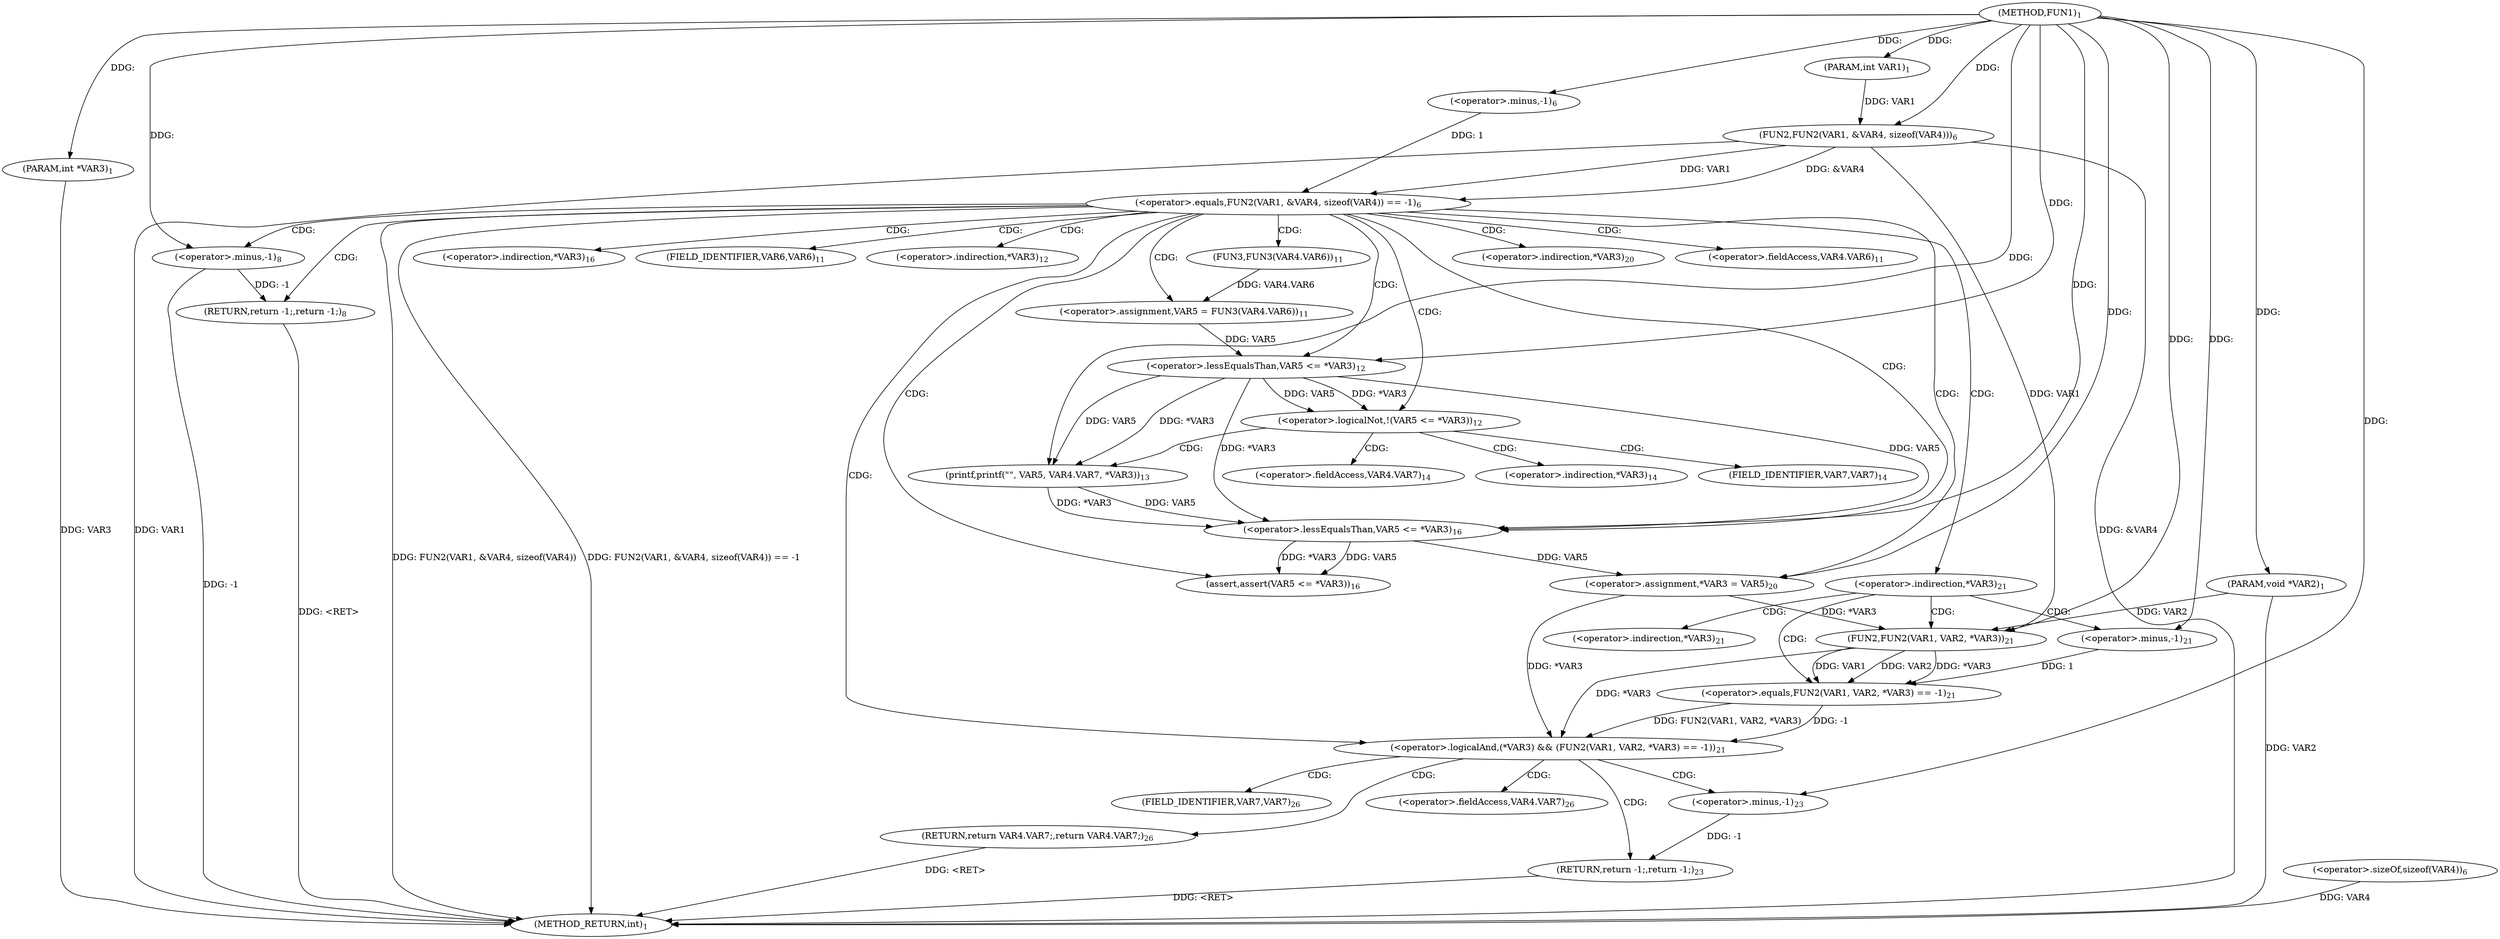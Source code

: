 digraph "FUN1" {  
"8" [label = <(METHOD,FUN1)<SUB>1</SUB>> ]
"79" [label = <(METHOD_RETURN,int)<SUB>1</SUB>> ]
"9" [label = <(PARAM,int VAR1)<SUB>1</SUB>> ]
"10" [label = <(PARAM,void *VAR2)<SUB>1</SUB>> ]
"11" [label = <(PARAM,int *VAR3)<SUB>1</SUB>> ]
"29" [label = <(&lt;operator&gt;.assignment,VAR5 = FUN3(VAR4.VAR6))<SUB>11</SUB>> ]
"50" [label = <(assert,assert(VAR5 &lt;= *VAR3))<SUB>16</SUB>> ]
"55" [label = <(&lt;operator&gt;.assignment,*VAR3 = VAR5)<SUB>20</SUB>> ]
"75" [label = <(RETURN,return VAR4.VAR7;,return VAR4.VAR7;)<SUB>26</SUB>> ]
"16" [label = <(&lt;operator&gt;.equals,FUN2(VAR1, &amp;VAR4, sizeof(VAR4)) == -1)<SUB>6</SUB>> ]
"36" [label = <(&lt;operator&gt;.logicalNot,!(VAR5 &lt;= *VAR3))<SUB>12</SUB>> ]
"60" [label = <(&lt;operator&gt;.logicalAnd,(*VAR3) &amp;&amp; (FUN2(VAR1, VAR2, *VAR3) == -1))<SUB>21</SUB>> ]
"26" [label = <(RETURN,return -1;,return -1;)<SUB>8</SUB>> ]
"31" [label = <(FUN3,FUN3(VAR4.VAR6))<SUB>11</SUB>> ]
"42" [label = <(printf,printf(&quot;&quot;,
 			VAR5, VAR4.VAR7, *VAR3))<SUB>13</SUB>> ]
"51" [label = <(&lt;operator&gt;.lessEqualsThan,VAR5 &lt;= *VAR3)<SUB>16</SUB>> ]
"72" [label = <(RETURN,return -1;,return -1;)<SUB>23</SUB>> ]
"17" [label = <(FUN2,FUN2(VAR1, &amp;VAR4, sizeof(VAR4)))<SUB>6</SUB>> ]
"23" [label = <(&lt;operator&gt;.minus,-1)<SUB>6</SUB>> ]
"27" [label = <(&lt;operator&gt;.minus,-1)<SUB>8</SUB>> ]
"37" [label = <(&lt;operator&gt;.lessEqualsThan,VAR5 &lt;= *VAR3)<SUB>12</SUB>> ]
"63" [label = <(&lt;operator&gt;.equals,FUN2(VAR1, VAR2, *VAR3) == -1)<SUB>21</SUB>> ]
"73" [label = <(&lt;operator&gt;.minus,-1)<SUB>23</SUB>> ]
"21" [label = <(&lt;operator&gt;.sizeOf,sizeof(VAR4))<SUB>6</SUB>> ]
"64" [label = <(FUN2,FUN2(VAR1, VAR2, *VAR3))<SUB>21</SUB>> ]
"69" [label = <(&lt;operator&gt;.minus,-1)<SUB>21</SUB>> ]
"56" [label = <(&lt;operator&gt;.indirection,*VAR3)<SUB>20</SUB>> ]
"76" [label = <(&lt;operator&gt;.fieldAccess,VAR4.VAR7)<SUB>26</SUB>> ]
"32" [label = <(&lt;operator&gt;.fieldAccess,VAR4.VAR6)<SUB>11</SUB>> ]
"53" [label = <(&lt;operator&gt;.indirection,*VAR3)<SUB>16</SUB>> ]
"61" [label = <(&lt;operator&gt;.indirection,*VAR3)<SUB>21</SUB>> ]
"78" [label = <(FIELD_IDENTIFIER,VAR7,VAR7)<SUB>26</SUB>> ]
"34" [label = <(FIELD_IDENTIFIER,VAR6,VAR6)<SUB>11</SUB>> ]
"39" [label = <(&lt;operator&gt;.indirection,*VAR3)<SUB>12</SUB>> ]
"45" [label = <(&lt;operator&gt;.fieldAccess,VAR4.VAR7)<SUB>14</SUB>> ]
"48" [label = <(&lt;operator&gt;.indirection,*VAR3)<SUB>14</SUB>> ]
"47" [label = <(FIELD_IDENTIFIER,VAR7,VAR7)<SUB>14</SUB>> ]
"67" [label = <(&lt;operator&gt;.indirection,*VAR3)<SUB>21</SUB>> ]
  "75" -> "79"  [ label = "DDG: &lt;RET&gt;"] 
  "26" -> "79"  [ label = "DDG: &lt;RET&gt;"] 
  "72" -> "79"  [ label = "DDG: &lt;RET&gt;"] 
  "10" -> "79"  [ label = "DDG: VAR2"] 
  "11" -> "79"  [ label = "DDG: VAR3"] 
  "17" -> "79"  [ label = "DDG: VAR1"] 
  "17" -> "79"  [ label = "DDG: &amp;VAR4"] 
  "21" -> "79"  [ label = "DDG: VAR4"] 
  "16" -> "79"  [ label = "DDG: FUN2(VAR1, &amp;VAR4, sizeof(VAR4))"] 
  "16" -> "79"  [ label = "DDG: FUN2(VAR1, &amp;VAR4, sizeof(VAR4)) == -1"] 
  "27" -> "79"  [ label = "DDG: -1"] 
  "8" -> "9"  [ label = "DDG: "] 
  "8" -> "10"  [ label = "DDG: "] 
  "8" -> "11"  [ label = "DDG: "] 
  "31" -> "29"  [ label = "DDG: VAR4.VAR6"] 
  "51" -> "55"  [ label = "DDG: VAR5"] 
  "8" -> "55"  [ label = "DDG: "] 
  "51" -> "50"  [ label = "DDG: VAR5"] 
  "51" -> "50"  [ label = "DDG: *VAR3"] 
  "17" -> "16"  [ label = "DDG: VAR1"] 
  "17" -> "16"  [ label = "DDG: &amp;VAR4"] 
  "23" -> "16"  [ label = "DDG: 1"] 
  "27" -> "26"  [ label = "DDG: -1"] 
  "37" -> "36"  [ label = "DDG: VAR5"] 
  "37" -> "36"  [ label = "DDG: *VAR3"] 
  "37" -> "51"  [ label = "DDG: VAR5"] 
  "42" -> "51"  [ label = "DDG: VAR5"] 
  "8" -> "51"  [ label = "DDG: "] 
  "37" -> "51"  [ label = "DDG: *VAR3"] 
  "42" -> "51"  [ label = "DDG: *VAR3"] 
  "55" -> "60"  [ label = "DDG: *VAR3"] 
  "64" -> "60"  [ label = "DDG: *VAR3"] 
  "63" -> "60"  [ label = "DDG: FUN2(VAR1, VAR2, *VAR3)"] 
  "63" -> "60"  [ label = "DDG: -1"] 
  "73" -> "72"  [ label = "DDG: -1"] 
  "9" -> "17"  [ label = "DDG: VAR1"] 
  "8" -> "17"  [ label = "DDG: "] 
  "8" -> "23"  [ label = "DDG: "] 
  "29" -> "37"  [ label = "DDG: VAR5"] 
  "8" -> "37"  [ label = "DDG: "] 
  "8" -> "42"  [ label = "DDG: "] 
  "37" -> "42"  [ label = "DDG: VAR5"] 
  "37" -> "42"  [ label = "DDG: *VAR3"] 
  "64" -> "63"  [ label = "DDG: VAR1"] 
  "64" -> "63"  [ label = "DDG: VAR2"] 
  "64" -> "63"  [ label = "DDG: *VAR3"] 
  "69" -> "63"  [ label = "DDG: 1"] 
  "8" -> "27"  [ label = "DDG: "] 
  "17" -> "64"  [ label = "DDG: VAR1"] 
  "8" -> "64"  [ label = "DDG: "] 
  "10" -> "64"  [ label = "DDG: VAR2"] 
  "55" -> "64"  [ label = "DDG: *VAR3"] 
  "8" -> "69"  [ label = "DDG: "] 
  "8" -> "73"  [ label = "DDG: "] 
  "16" -> "34"  [ label = "CDG: "] 
  "16" -> "32"  [ label = "CDG: "] 
  "16" -> "60"  [ label = "CDG: "] 
  "16" -> "26"  [ label = "CDG: "] 
  "16" -> "51"  [ label = "CDG: "] 
  "16" -> "37"  [ label = "CDG: "] 
  "16" -> "56"  [ label = "CDG: "] 
  "16" -> "27"  [ label = "CDG: "] 
  "16" -> "29"  [ label = "CDG: "] 
  "16" -> "50"  [ label = "CDG: "] 
  "16" -> "61"  [ label = "CDG: "] 
  "16" -> "36"  [ label = "CDG: "] 
  "16" -> "53"  [ label = "CDG: "] 
  "16" -> "55"  [ label = "CDG: "] 
  "16" -> "39"  [ label = "CDG: "] 
  "16" -> "31"  [ label = "CDG: "] 
  "36" -> "47"  [ label = "CDG: "] 
  "36" -> "48"  [ label = "CDG: "] 
  "36" -> "42"  [ label = "CDG: "] 
  "36" -> "45"  [ label = "CDG: "] 
  "60" -> "73"  [ label = "CDG: "] 
  "60" -> "75"  [ label = "CDG: "] 
  "60" -> "72"  [ label = "CDG: "] 
  "60" -> "76"  [ label = "CDG: "] 
  "60" -> "78"  [ label = "CDG: "] 
  "61" -> "64"  [ label = "CDG: "] 
  "61" -> "69"  [ label = "CDG: "] 
  "61" -> "67"  [ label = "CDG: "] 
  "61" -> "63"  [ label = "CDG: "] 
}
